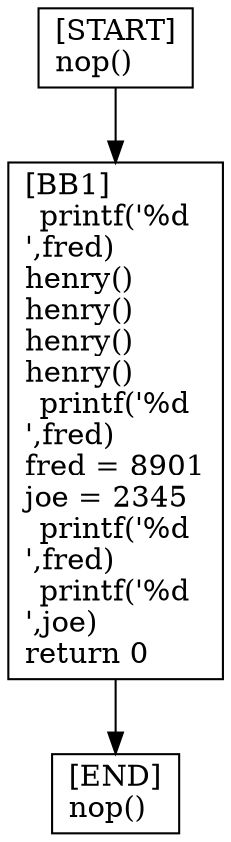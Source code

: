 digraph {
  node [shape=box]
  END [label="[END]\lnop()\l"];
  START [label="[START]\lnop()\l"];
  BB1 [label="[BB1]\lprintf('%d\n',fred)\lhenry()\lhenry()\lhenry()\lhenry()\lprintf('%d\n',fred)\lfred = 8901\ljoe = 2345\lprintf('%d\n',fred)\lprintf('%d\n',joe)\lreturn 0\l"];
  BB1 -> END;
  START -> BB1;
}
